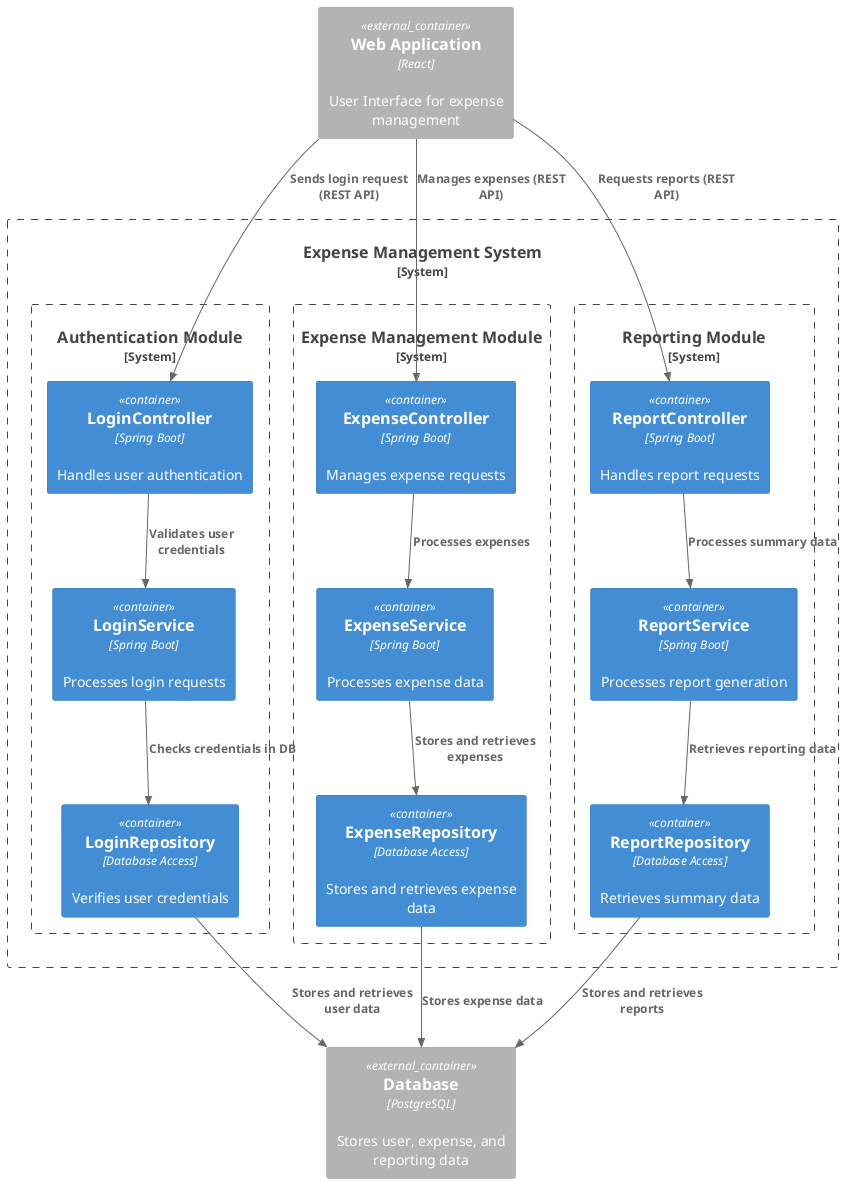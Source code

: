 @startuml
!include <C4/C4_Container>

Container_Ext(WebApp, "Web Application", "React", "User Interface for expense management")

System_Boundary(c4_system, "Expense Management System") {
    System_Boundary(Authentication, "Authentication Module") {
        Container(login_controller, "LoginController", "Spring Boot", "Handles user authentication")
        Container(login_service, "LoginService", "Spring Boot", "Processes login requests")
        Container(login_repository, "LoginRepository", "Database Access", "Verifies user credentials")
    }

    System_Boundary(ExpenseManagement, "Expense Management Module") {
        Container(expense_controller, "ExpenseController", "Spring Boot", "Manages expense requests")
        Container(expense_service, "ExpenseService", "Spring Boot", "Processes expense data")
        Container(expense_repository, "ExpenseRepository", "Database Access", "Stores and retrieves expense data")
    }

    System_Boundary(Reporting, "Reporting Module") {
        Container(overview_controller, "ReportController", "Spring Boot", "Handles report requests")
        Container(overview_service, "ReportService", "Spring Boot", "Processes report generation")
        Container(overview_repository, "ReportRepository", "Database Access", "Retrieves summary data")
    }
}

Container_Ext(Database, "Database", "PostgreSQL", "Stores user, expense, and reporting data")

Rel(WebApp, login_controller, "Sends login request (REST API)")
Rel(login_controller, login_service, "Validates user credentials")
Rel(login_service, login_repository, "Checks credentials in DB")
Rel(login_repository, Database, "Stores and retrieves user data")

Rel(WebApp, expense_controller, "Manages expenses (REST API)")
Rel(expense_controller, expense_service, "Processes expenses")
Rel(expense_service, expense_repository, "Stores and retrieves expenses")
Rel(expense_repository, Database, "Stores expense data")

Rel(WebApp, overview_controller, "Requests reports (REST API)")
Rel(overview_controller, overview_service, "Processes summary data")
Rel(overview_service, overview_repository, "Retrieves reporting data")
Rel(overview_repository, Database, "Stores and retrieves reports")
@enduml

